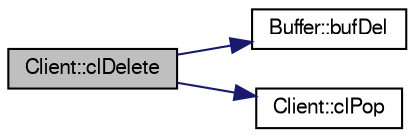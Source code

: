 digraph G
{
  bgcolor="transparent";
  edge [fontname="FreeSans",fontsize="10",labelfontname="FreeSans",labelfontsize="10"];
  node [fontname="FreeSans",fontsize="10",shape=record];
  rankdir=LR;
  Node1 [label="Client::clDelete",height=0.2,width=0.4,color="black", fillcolor="grey75", style="filled" fontcolor="black"];
  Node1 -> Node2 [color="midnightblue",fontsize="10",style="solid",fontname="FreeSans"];
  Node2 [label="Buffer::bufDel",height=0.2,width=0.4,color="black",URL="$structBuffer.html#a456e782e77c0738740269ebb042da870"];
  Node1 -> Node3 [color="midnightblue",fontsize="10",style="solid",fontname="FreeSans"];
  Node3 [label="Client::clPop",height=0.2,width=0.4,color="black",URL="$structClient.html#a67588979bb67b2029558ca5dc5a5a377"];
}

